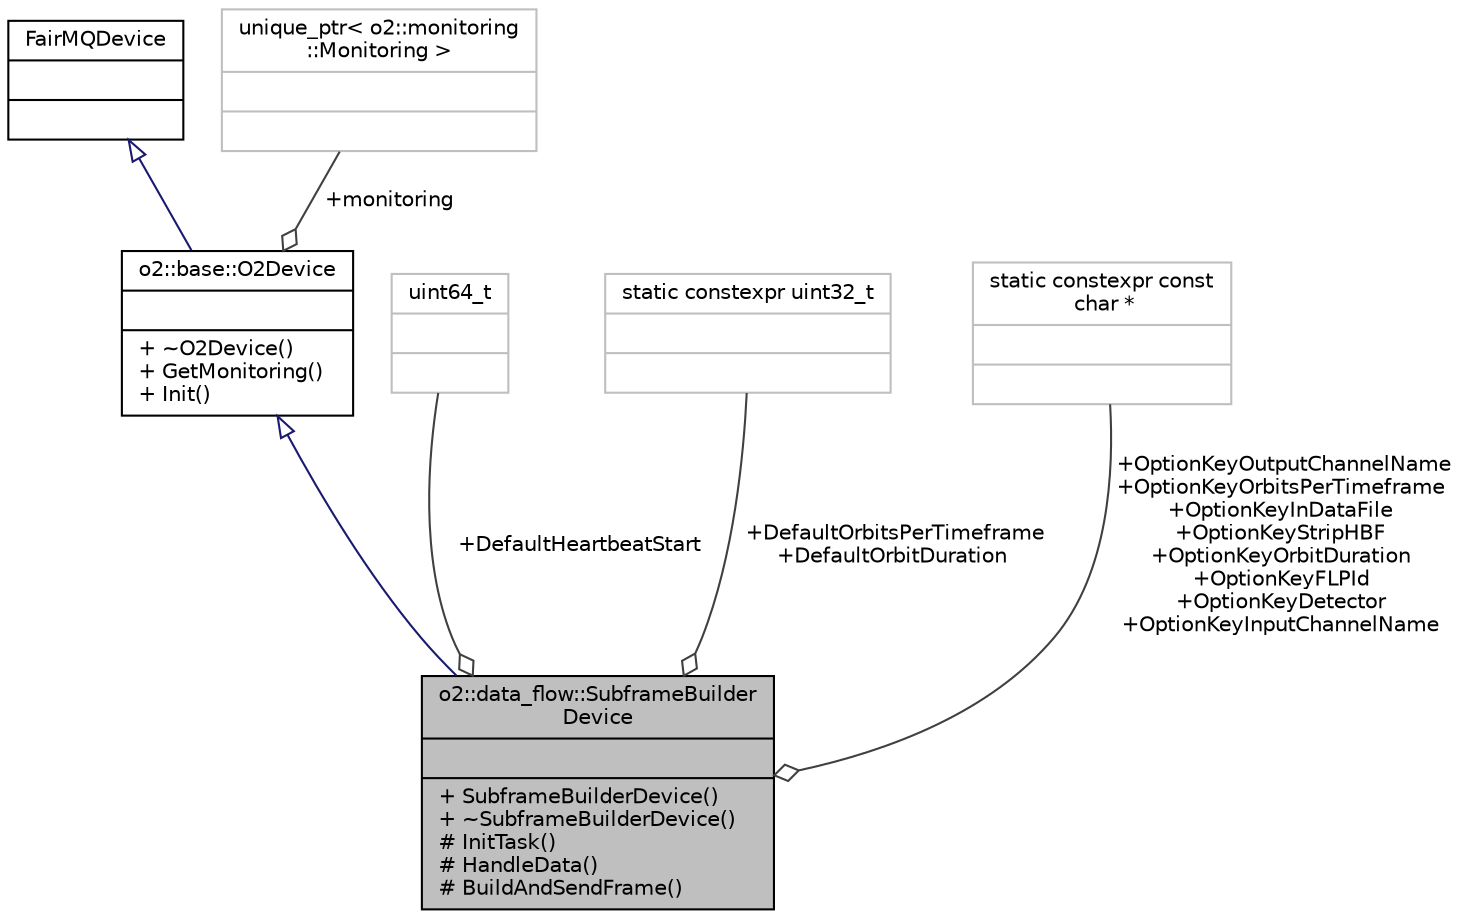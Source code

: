 digraph "o2::data_flow::SubframeBuilderDevice"
{
 // INTERACTIVE_SVG=YES
  bgcolor="transparent";
  edge [fontname="Helvetica",fontsize="10",labelfontname="Helvetica",labelfontsize="10"];
  node [fontname="Helvetica",fontsize="10",shape=record];
  Node1 [label="{o2::data_flow::SubframeBuilder\lDevice\n||+ SubframeBuilderDevice()\l+ ~SubframeBuilderDevice()\l# InitTask()\l# HandleData()\l# BuildAndSendFrame()\l}",height=0.2,width=0.4,color="black", fillcolor="grey75", style="filled", fontcolor="black"];
  Node2 -> Node1 [dir="back",color="midnightblue",fontsize="10",style="solid",arrowtail="onormal",fontname="Helvetica"];
  Node2 [label="{o2::base::O2Device\n||+ ~O2Device()\l+ GetMonitoring()\l+ Init()\l}",height=0.2,width=0.4,color="black",URL="$db/d18/classo2_1_1base_1_1O2Device.html"];
  Node3 -> Node2 [dir="back",color="midnightblue",fontsize="10",style="solid",arrowtail="onormal",fontname="Helvetica"];
  Node3 [label="{FairMQDevice\n||}",height=0.2,width=0.4,color="black",URL="$db/dfe/classFairMQDevice.html"];
  Node4 -> Node2 [color="grey25",fontsize="10",style="solid",label=" +monitoring" ,arrowhead="odiamond",fontname="Helvetica"];
  Node4 [label="{unique_ptr\< o2::monitoring\l::Monitoring \>\n||}",height=0.2,width=0.4,color="grey75"];
  Node5 -> Node1 [color="grey25",fontsize="10",style="solid",label=" +DefaultHeartbeatStart" ,arrowhead="odiamond",fontname="Helvetica"];
  Node5 [label="{uint64_t\n||}",height=0.2,width=0.4,color="grey75"];
  Node6 -> Node1 [color="grey25",fontsize="10",style="solid",label=" +DefaultOrbitsPerTimeframe\n+DefaultOrbitDuration" ,arrowhead="odiamond",fontname="Helvetica"];
  Node6 [label="{static constexpr uint32_t\n||}",height=0.2,width=0.4,color="grey75"];
  Node7 -> Node1 [color="grey25",fontsize="10",style="solid",label=" +OptionKeyOutputChannelName\n+OptionKeyOrbitsPerTimeframe\n+OptionKeyInDataFile\n+OptionKeyStripHBF\n+OptionKeyOrbitDuration\n+OptionKeyFLPId\n+OptionKeyDetector\n+OptionKeyInputChannelName" ,arrowhead="odiamond",fontname="Helvetica"];
  Node7 [label="{static constexpr const\l char *\n||}",height=0.2,width=0.4,color="grey75"];
}

